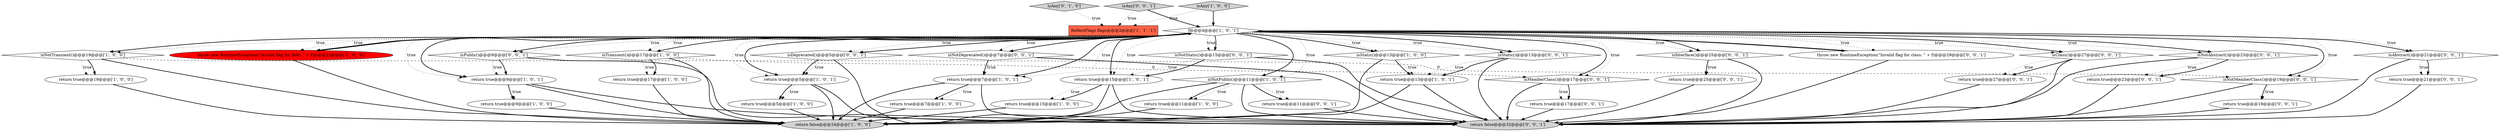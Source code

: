 digraph {
6 [style = filled, label = "return true@@@11@@@['1', '0', '0']", fillcolor = white, shape = ellipse image = "AAA0AAABBB1BBB"];
5 [style = filled, label = "return true@@@5@@@['1', '0', '0']", fillcolor = white, shape = ellipse image = "AAA0AAABBB1BBB"];
31 [style = filled, label = "return true@@@19@@@['0', '0', '1']", fillcolor = white, shape = ellipse image = "AAA0AAABBB3BBB"];
34 [style = filled, label = "isClass()@@@27@@@['0', '0', '1']", fillcolor = white, shape = diamond image = "AAA0AAABBB3BBB"];
12 [style = filled, label = "return true@@@15@@@['1', '0', '0']", fillcolor = white, shape = ellipse image = "AAA0AAABBB1BBB"];
2 [style = filled, label = "return true@@@7@@@['1', '0', '0']", fillcolor = white, shape = ellipse image = "AAA0AAABBB1BBB"];
41 [style = filled, label = "isNotAbstract()@@@23@@@['0', '0', '1']", fillcolor = white, shape = diamond image = "AAA0AAABBB3BBB"];
37 [style = filled, label = "throw new RuntimeException(\"Invalid flag for class: \" + f)@@@29@@@['0', '0', '1']", fillcolor = white, shape = ellipse image = "AAA0AAABBB3BBB"];
27 [style = filled, label = "return true@@@27@@@['0', '0', '1']", fillcolor = white, shape = ellipse image = "AAA0AAABBB3BBB"];
15 [style = filled, label = "return true@@@13@@@['1', '0', '1']", fillcolor = white, shape = ellipse image = "AAA0AAABBB1BBB"];
7 [style = filled, label = "return true@@@9@@@['1', '0', '0']", fillcolor = white, shape = ellipse image = "AAA0AAABBB1BBB"];
10 [style = filled, label = "return true@@@7@@@['1', '0', '1']", fillcolor = white, shape = ellipse image = "AAA0AAABBB1BBB"];
4 [style = filled, label = "isAny['1', '0', '0']", fillcolor = lightgray, shape = diamond image = "AAA0AAABBB1BBB"];
14 [style = filled, label = "isNotTransient()@@@19@@@['1', '0', '0']", fillcolor = white, shape = diamond image = "AAA0AAABBB1BBB"];
19 [style = filled, label = "isTransient()@@@17@@@['1', '0', '0']", fillcolor = white, shape = diamond image = "AAA0AAABBB1BBB"];
0 [style = filled, label = "f@@@4@@@['1', '0', '1']", fillcolor = white, shape = diamond image = "AAA0AAABBB1BBB"];
1 [style = filled, label = "return true@@@19@@@['1', '0', '0']", fillcolor = white, shape = ellipse image = "AAA0AAABBB1BBB"];
32 [style = filled, label = "return true@@@25@@@['0', '0', '1']", fillcolor = white, shape = ellipse image = "AAA0AAABBB3BBB"];
21 [style = filled, label = "isAny['0', '1', '0']", fillcolor = lightgray, shape = diamond image = "AAA0AAABBB2BBB"];
11 [style = filled, label = "return true@@@9@@@['1', '0', '1']", fillcolor = white, shape = ellipse image = "AAA0AAABBB1BBB"];
22 [style = filled, label = "isNotStatic()@@@15@@@['0', '0', '1']", fillcolor = white, shape = diamond image = "AAA0AAABBB3BBB"];
9 [style = filled, label = "throw new RuntimeException(\"Invalid flag for field: \" + f)@@@21@@@['1', '0', '0']", fillcolor = red, shape = ellipse image = "AAA1AAABBB1BBB"];
17 [style = filled, label = "ReflectFlags flags@@@2@@@['1', '1', '1']", fillcolor = tomato, shape = box image = "AAA0AAABBB1BBB"];
25 [style = filled, label = "isNotDeprecated()@@@7@@@['0', '0', '1']", fillcolor = white, shape = diamond image = "AAA0AAABBB3BBB"];
20 [style = filled, label = "return true@@@5@@@['1', '0', '1']", fillcolor = white, shape = ellipse image = "AAA0AAABBB1BBB"];
23 [style = filled, label = "isPublic()@@@9@@@['0', '0', '1']", fillcolor = white, shape = diamond image = "AAA0AAABBB3BBB"];
35 [style = filled, label = "return true@@@11@@@['0', '0', '1']", fillcolor = white, shape = ellipse image = "AAA0AAABBB3BBB"];
38 [style = filled, label = "return true@@@21@@@['0', '0', '1']", fillcolor = white, shape = ellipse image = "AAA0AAABBB3BBB"];
13 [style = filled, label = "return false@@@24@@@['1', '0', '0']", fillcolor = lightgray, shape = ellipse image = "AAA0AAABBB1BBB"];
26 [style = filled, label = "isDeprecated()@@@5@@@['0', '0', '1']", fillcolor = white, shape = diamond image = "AAA0AAABBB3BBB"];
28 [style = filled, label = "isStatic()@@@13@@@['0', '0', '1']", fillcolor = white, shape = diamond image = "AAA0AAABBB3BBB"];
40 [style = filled, label = "return false@@@32@@@['0', '0', '1']", fillcolor = lightgray, shape = ellipse image = "AAA0AAABBB3BBB"];
24 [style = filled, label = "isAny['0', '0', '1']", fillcolor = lightgray, shape = diamond image = "AAA0AAABBB3BBB"];
42 [style = filled, label = "isNotMemberClass()@@@19@@@['0', '0', '1']", fillcolor = white, shape = diamond image = "AAA0AAABBB3BBB"];
30 [style = filled, label = "isAbstract()@@@21@@@['0', '0', '1']", fillcolor = white, shape = diamond image = "AAA0AAABBB3BBB"];
18 [style = filled, label = "isNotPublic()@@@11@@@['1', '0', '1']", fillcolor = white, shape = diamond image = "AAA0AAABBB1BBB"];
36 [style = filled, label = "isMemberClass()@@@17@@@['0', '0', '1']", fillcolor = white, shape = diamond image = "AAA0AAABBB3BBB"];
39 [style = filled, label = "return true@@@23@@@['0', '0', '1']", fillcolor = white, shape = ellipse image = "AAA0AAABBB3BBB"];
16 [style = filled, label = "return true@@@15@@@['1', '0', '1']", fillcolor = white, shape = ellipse image = "AAA0AAABBB1BBB"];
33 [style = filled, label = "isInterface()@@@25@@@['0', '0', '1']", fillcolor = white, shape = diamond image = "AAA0AAABBB3BBB"];
29 [style = filled, label = "return true@@@17@@@['0', '0', '1']", fillcolor = white, shape = ellipse image = "AAA0AAABBB3BBB"];
3 [style = filled, label = "return true@@@17@@@['1', '0', '0']", fillcolor = white, shape = ellipse image = "AAA0AAABBB1BBB"];
8 [style = filled, label = "isStatic()@@@13@@@['1', '0', '0']", fillcolor = white, shape = diamond image = "AAA0AAABBB1BBB"];
0->30 [style = bold, label=""];
37->0 [style = bold, label=""];
18->35 [style = dotted, label="true"];
0->19 [style = dotted, label="true"];
36->29 [style = bold, label=""];
24->17 [style = dotted, label="true"];
28->15 [style = dotted, label="true"];
26->40 [style = bold, label=""];
0->25 [style = dotted, label="true"];
1->13 [style = bold, label=""];
0->14 [style = bold, label=""];
37->40 [style = bold, label=""];
34->27 [style = dotted, label="true"];
0->25 [style = bold, label=""];
22->16 [style = dotted, label="true"];
0->34 [style = dotted, label="true"];
11->13 [style = bold, label=""];
0->8 [style = bold, label=""];
18->35 [style = bold, label=""];
31->40 [style = bold, label=""];
30->40 [style = bold, label=""];
25->10 [style = bold, label=""];
4->17 [style = dotted, label="true"];
0->11 [style = dotted, label="true"];
19->3 [style = bold, label=""];
25->40 [style = bold, label=""];
11->7 [style = dotted, label="true"];
15->13 [style = bold, label=""];
16->40 [style = bold, label=""];
0->10 [style = dotted, label="true"];
33->32 [style = dotted, label="true"];
0->19 [style = bold, label=""];
24->0 [style = bold, label=""];
0->42 [style = bold, label=""];
26->20 [style = dotted, label="true"];
0->42 [style = dotted, label="true"];
21->17 [style = dotted, label="true"];
42->31 [style = bold, label=""];
42->40 [style = bold, label=""];
0->36 [style = bold, label=""];
4->0 [style = bold, label=""];
18->6 [style = dotted, label="true"];
0->8 [style = dotted, label="true"];
20->5 [style = dotted, label="true"];
0->34 [style = bold, label=""];
35->40 [style = bold, label=""];
0->23 [style = bold, label=""];
19->13 [style = bold, label=""];
19->3 [style = dotted, label="true"];
0->37 [style = dotted, label="true"];
14->42 [style = dashed, label="0"];
29->40 [style = bold, label=""];
0->14 [style = dotted, label="true"];
0->20 [style = bold, label=""];
10->2 [style = bold, label=""];
14->1 [style = dotted, label="true"];
25->10 [style = dotted, label="true"];
36->29 [style = dotted, label="true"];
0->26 [style = dotted, label="true"];
0->41 [style = dotted, label="true"];
26->20 [style = bold, label=""];
0->16 [style = bold, label=""];
16->13 [style = bold, label=""];
36->40 [style = bold, label=""];
20->13 [style = bold, label=""];
8->15 [style = bold, label=""];
34->40 [style = bold, label=""];
0->18 [style = dotted, label="true"];
22->16 [style = bold, label=""];
18->40 [style = bold, label=""];
8->15 [style = dotted, label="true"];
0->11 [style = bold, label=""];
0->30 [style = dotted, label="true"];
0->41 [style = bold, label=""];
12->13 [style = bold, label=""];
10->13 [style = bold, label=""];
41->40 [style = bold, label=""];
10->2 [style = dotted, label="true"];
18->6 [style = bold, label=""];
39->40 [style = bold, label=""];
5->13 [style = bold, label=""];
6->13 [style = bold, label=""];
32->40 [style = bold, label=""];
10->40 [style = bold, label=""];
0->18 [style = bold, label=""];
15->40 [style = bold, label=""];
30->38 [style = dotted, label="true"];
0->23 [style = dotted, label="true"];
33->32 [style = bold, label=""];
0->16 [style = dotted, label="true"];
14->13 [style = bold, label=""];
23->11 [style = bold, label=""];
38->40 [style = bold, label=""];
34->27 [style = bold, label=""];
0->9 [style = dotted, label="true"];
8->13 [style = bold, label=""];
22->40 [style = bold, label=""];
7->13 [style = bold, label=""];
0->28 [style = dotted, label="true"];
30->38 [style = bold, label=""];
0->9 [style = bold, label=""];
16->12 [style = dotted, label="true"];
28->15 [style = bold, label=""];
0->26 [style = bold, label=""];
9->0 [style = bold, label=""];
0->37 [style = bold, label=""];
28->40 [style = bold, label=""];
0->33 [style = dotted, label="true"];
0->20 [style = dotted, label="true"];
42->31 [style = dotted, label="true"];
41->39 [style = dotted, label="true"];
11->40 [style = bold, label=""];
14->1 [style = bold, label=""];
0->36 [style = dotted, label="true"];
0->22 [style = dotted, label="true"];
20->5 [style = bold, label=""];
2->13 [style = bold, label=""];
0->10 [style = bold, label=""];
20->40 [style = bold, label=""];
33->40 [style = bold, label=""];
0->33 [style = bold, label=""];
19->36 [style = dashed, label="0"];
23->40 [style = bold, label=""];
0->22 [style = bold, label=""];
18->13 [style = bold, label=""];
3->13 [style = bold, label=""];
27->40 [style = bold, label=""];
41->39 [style = bold, label=""];
16->12 [style = bold, label=""];
11->7 [style = bold, label=""];
0->28 [style = bold, label=""];
9->13 [style = bold, label=""];
23->11 [style = dotted, label="true"];
}

